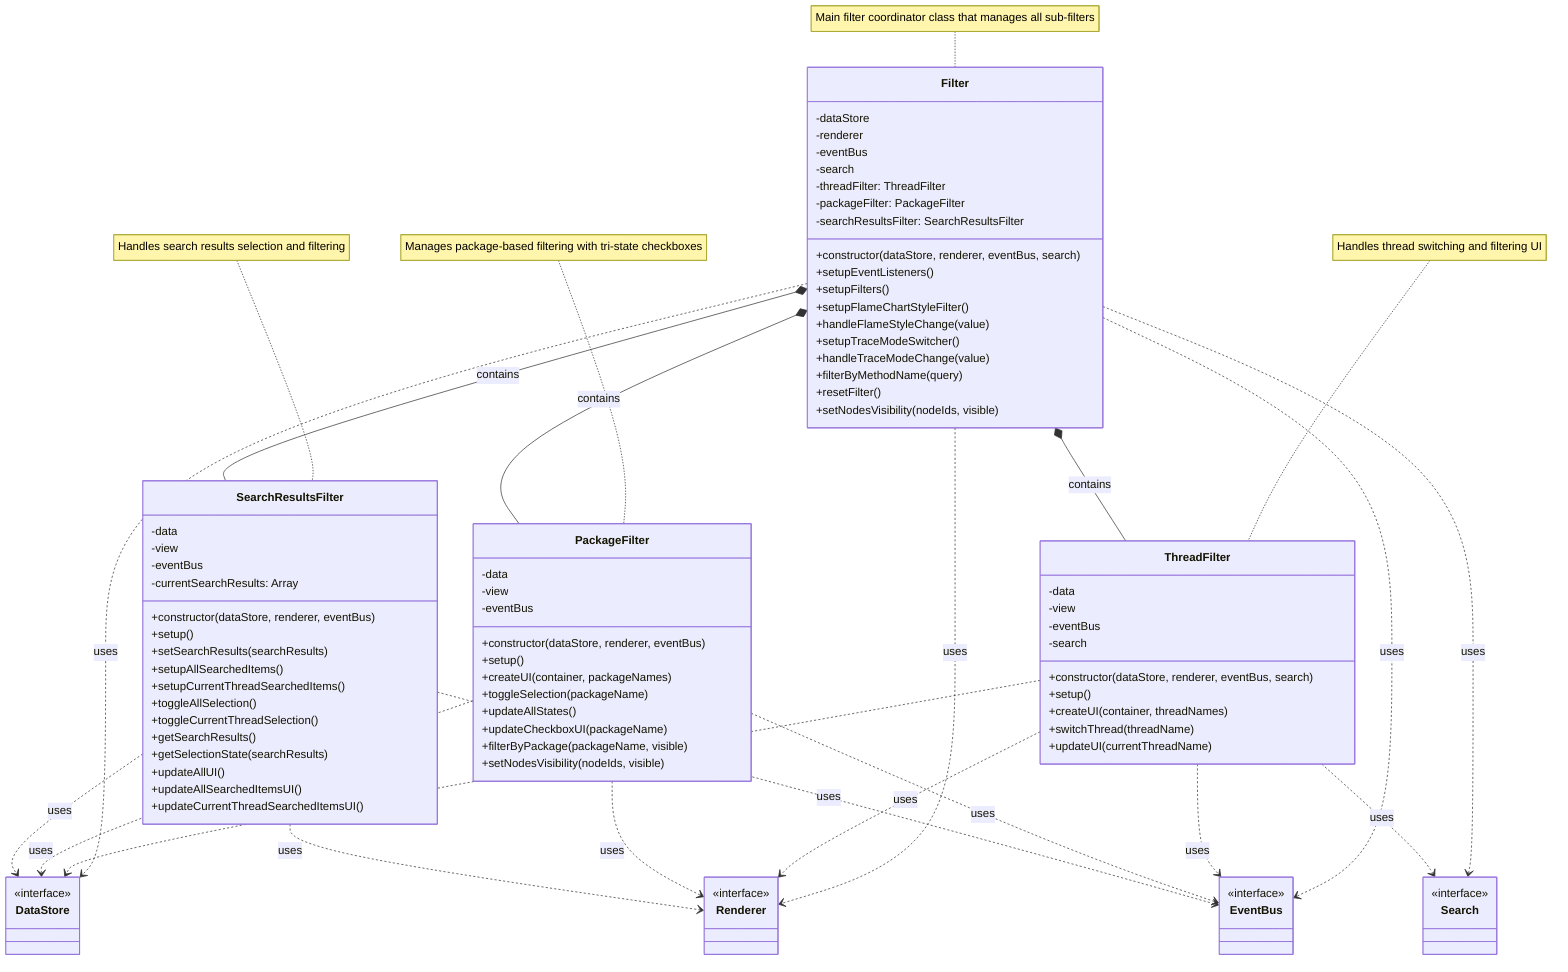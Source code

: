 classDiagram
    class Filter {
        -dataStore
        -renderer
        -eventBus
        -search
        -threadFilter: ThreadFilter
        -packageFilter: PackageFilter
        -searchResultsFilter: SearchResultsFilter
        +constructor(dataStore, renderer, eventBus, search)
        +setupEventListeners()
        +setupFilters()
        +setupFlameChartStyleFilter()
        +handleFlameStyleChange(value)
        +setupTraceModeSwitcher()
        +handleTraceModeChange(value)
        +filterByMethodName(query)
        +resetFilter()
        +setNodesVisibility(nodeIds, visible)
    }

    class ThreadFilter {
        -data
        -view
        -eventBus
        -search
        +constructor(dataStore, renderer, eventBus, search)
        +setup()
        +createUI(container, threadNames)
        +switchThread(threadName)
        +updateUI(currentThreadName)
    }

    class PackageFilter {
        -data
        -view
        -eventBus
        +constructor(dataStore, renderer, eventBus)
        +setup()
        +createUI(container, packageNames)
        +toggleSelection(packageName)
        +updateAllStates()
        +updateCheckboxUI(packageName)
        +filterByPackage(packageName, visible)
        +setNodesVisibility(nodeIds, visible)
    }

    class SearchResultsFilter {
        -data
        -view
        -eventBus
        -currentSearchResults: Array
        +constructor(dataStore, renderer, eventBus)
        +setup()
        +setSearchResults(searchResults)
        +setupAllSearchedItems()
        +setupCurrentThreadSearchedItems()
        +toggleAllSelection()
        +toggleCurrentThreadSelection()
        +getSearchResults()
        +getSelectionState(searchResults)
        +updateAllUI()
        +updateAllSearchedItemsUI()
        +updateCurrentThreadSearchedItemsUI()
    }

    %% External dependencies (not fully defined in the provided code)
    class DataStore {
        <<interface>>
    }

    class Renderer {
        <<interface>>
    }

    class EventBus {
        <<interface>>
    }

    class Search {
        <<interface>>
    }

    %% Composition relationships
    Filter *-- ThreadFilter : contains
    Filter *-- PackageFilter : contains
    Filter *-- SearchResultsFilter : contains

    %% Dependency relationships
    Filter ..> DataStore : uses
    Filter ..> Renderer : uses
    Filter ..> EventBus : uses
    Filter ..> Search : uses

    ThreadFilter ..> DataStore : uses
    ThreadFilter ..> Renderer : uses
    ThreadFilter ..> EventBus : uses
    ThreadFilter ..> Search : uses

    PackageFilter ..> DataStore : uses
    PackageFilter ..> Renderer : uses
    PackageFilter ..> EventBus : uses

    SearchResultsFilter ..> DataStore : uses
    SearchResultsFilter ..> Renderer : uses
    SearchResultsFilter ..> EventBus : uses

    %% Notes
    note for Filter "Main filter coordinator class that manages all sub-filters"
    note for ThreadFilter "Handles thread switching and filtering UI"
    note for PackageFilter "Manages package-based filtering with tri-state checkboxes"
    note for SearchResultsFilter "Handles search results selection and filtering"